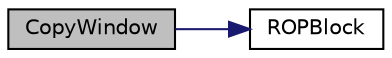 digraph "CopyWindow"
{
  edge [fontname="Helvetica",fontsize="10",labelfontname="Helvetica",labelfontsize="10"];
  node [fontname="Helvetica",fontsize="10",shape=record];
  rankdir="LR";
  Node1 [label="CopyWindow",height=0.2,width=0.4,color="black", fillcolor="grey75", style="filled", fontcolor="black"];
  Node1 -> Node2 [color="midnightblue",fontsize="10",style="solid",fontname="Helvetica"];
  Node2 [label="ROPBlock",height=0.2,width=0.4,color="black", fillcolor="white", style="filled",URL="$mchp_gfx_drv_8c.html#a0c6cf4c2bc9ef68c22b09f6ced12e887"];
}
